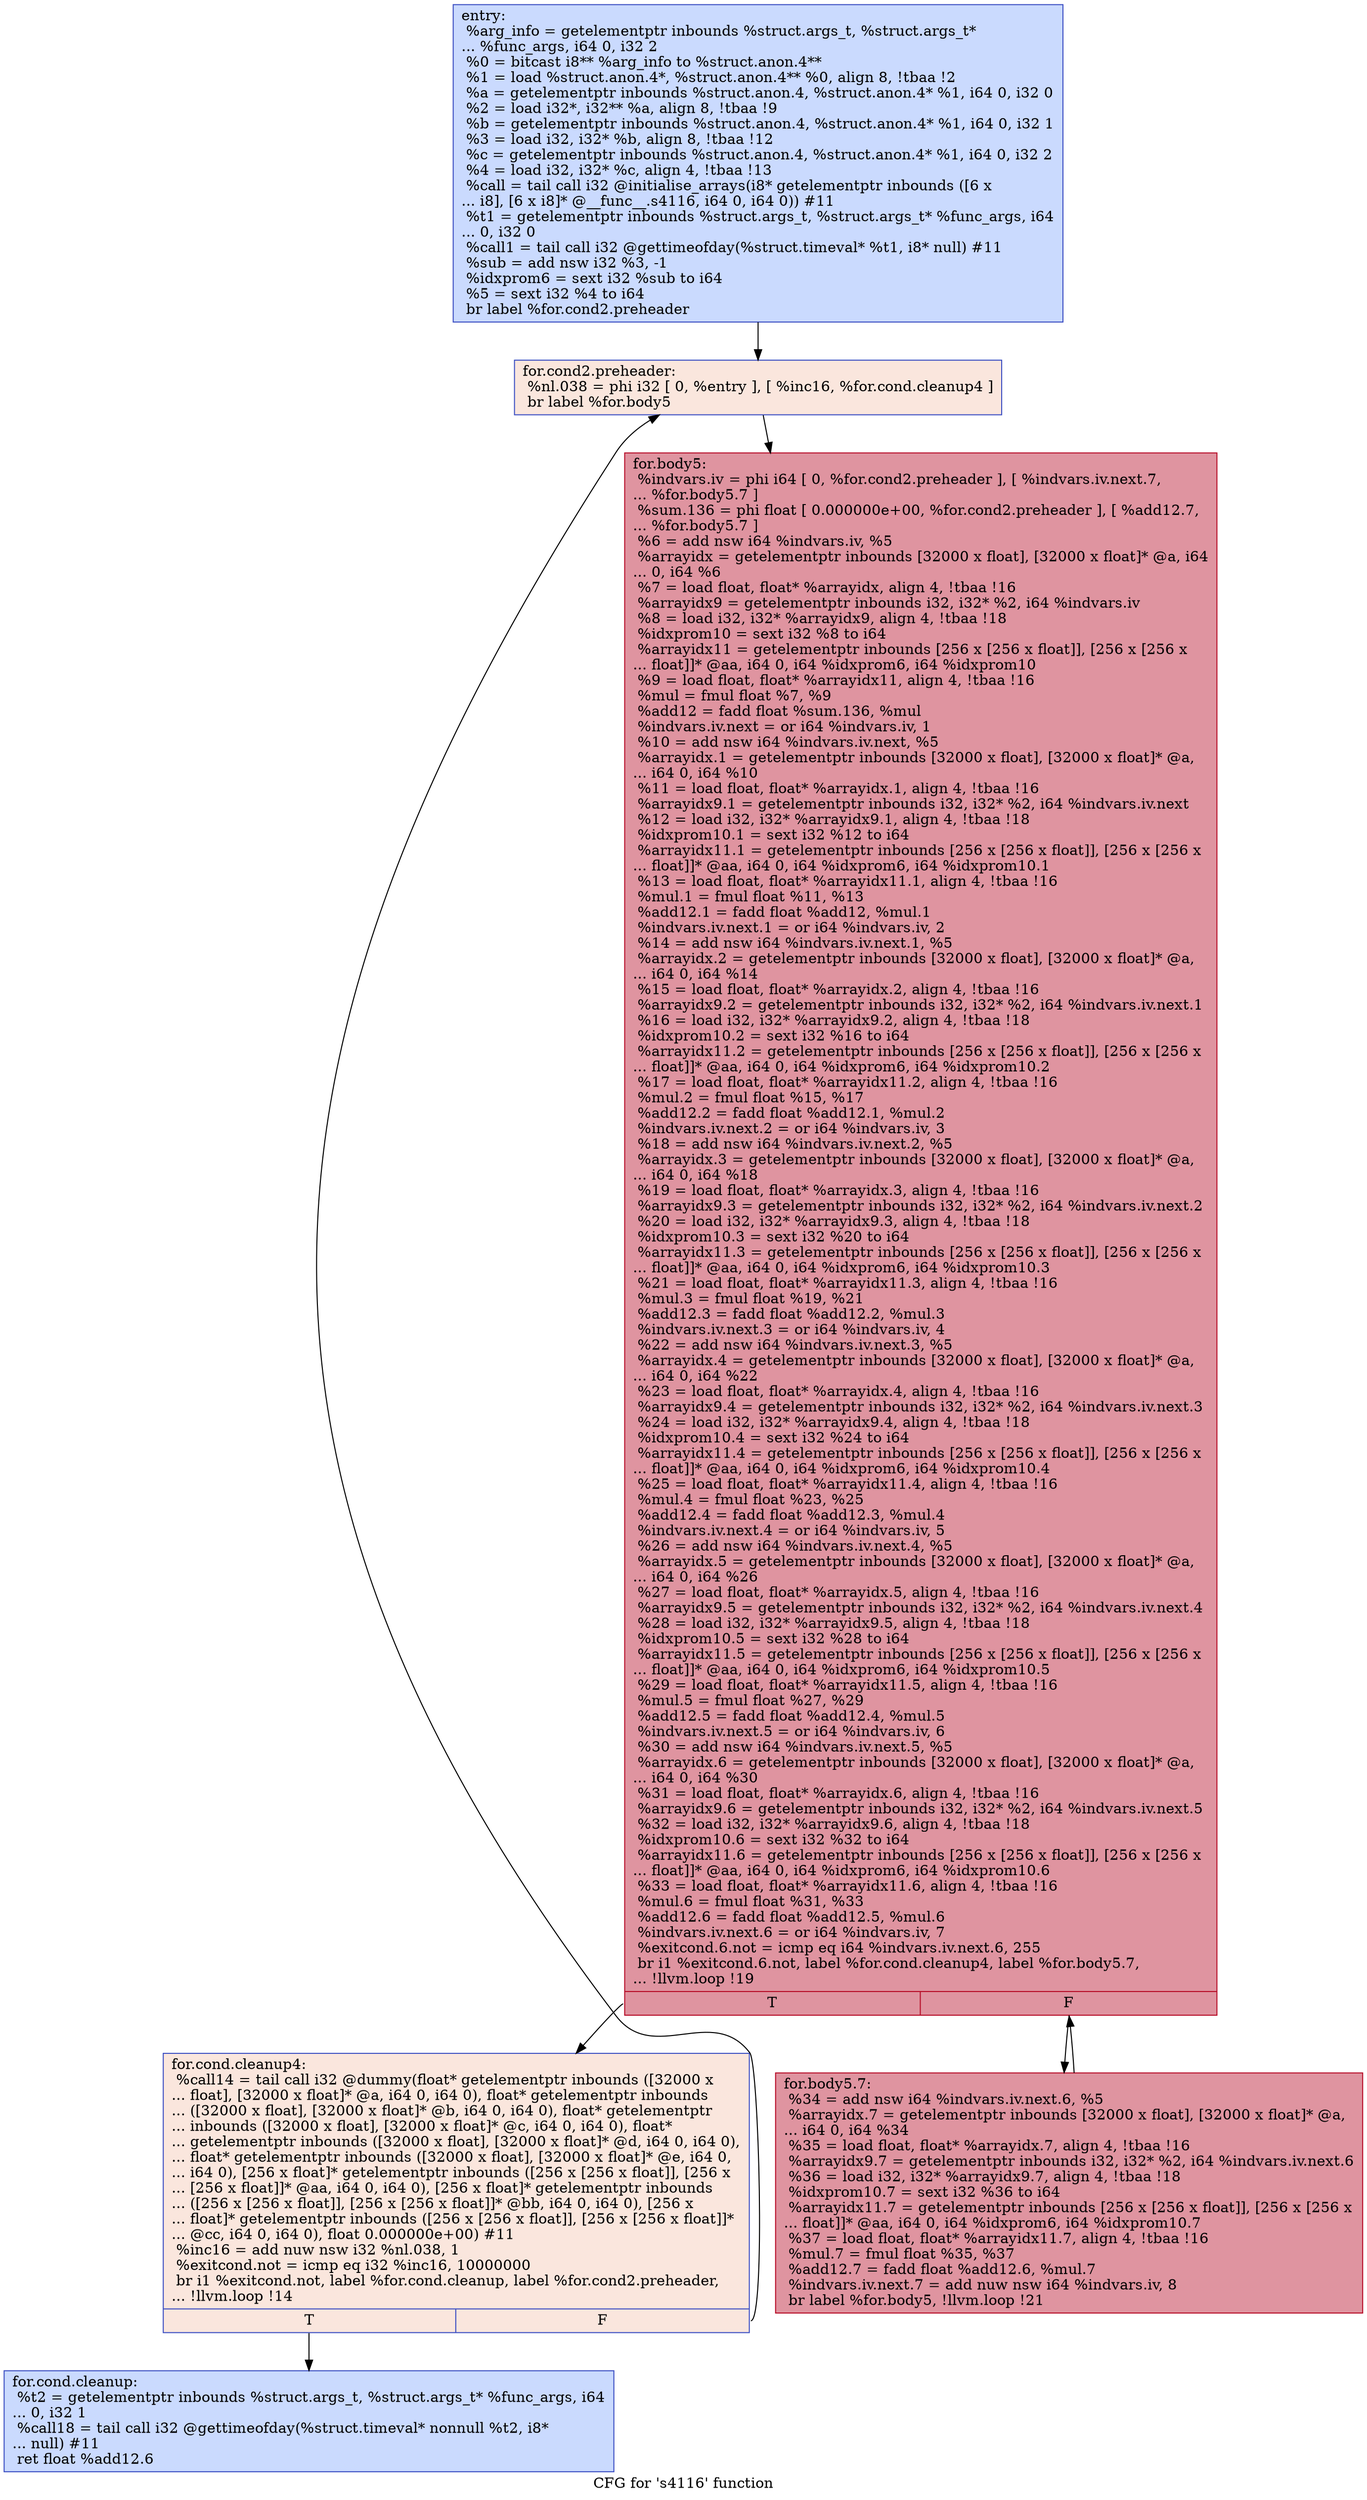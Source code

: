 digraph "CFG for 's4116' function" {
	label="CFG for 's4116' function";

	Node0x564c93cba060 [shape=record,color="#3d50c3ff", style=filled, fillcolor="#88abfd70",label="{entry:\l  %arg_info = getelementptr inbounds %struct.args_t, %struct.args_t*\l... %func_args, i64 0, i32 2\l  %0 = bitcast i8** %arg_info to %struct.anon.4**\l  %1 = load %struct.anon.4*, %struct.anon.4** %0, align 8, !tbaa !2\l  %a = getelementptr inbounds %struct.anon.4, %struct.anon.4* %1, i64 0, i32 0\l  %2 = load i32*, i32** %a, align 8, !tbaa !9\l  %b = getelementptr inbounds %struct.anon.4, %struct.anon.4* %1, i64 0, i32 1\l  %3 = load i32, i32* %b, align 8, !tbaa !12\l  %c = getelementptr inbounds %struct.anon.4, %struct.anon.4* %1, i64 0, i32 2\l  %4 = load i32, i32* %c, align 4, !tbaa !13\l  %call = tail call i32 @initialise_arrays(i8* getelementptr inbounds ([6 x\l... i8], [6 x i8]* @__func__.s4116, i64 0, i64 0)) #11\l  %t1 = getelementptr inbounds %struct.args_t, %struct.args_t* %func_args, i64\l... 0, i32 0\l  %call1 = tail call i32 @gettimeofday(%struct.timeval* %t1, i8* null) #11\l  %sub = add nsw i32 %3, -1\l  %idxprom6 = sext i32 %sub to i64\l  %5 = sext i32 %4 to i64\l  br label %for.cond2.preheader\l}"];
	Node0x564c93cba060 -> Node0x564c93cbb010;
	Node0x564c93cbb010 [shape=record,color="#3d50c3ff", style=filled, fillcolor="#f3c7b170",label="{for.cond2.preheader:                              \l  %nl.038 = phi i32 [ 0, %entry ], [ %inc16, %for.cond.cleanup4 ]\l  br label %for.body5\l}"];
	Node0x564c93cbb010 -> Node0x564c93cbb3c0;
	Node0x564c93cbb4e0 [shape=record,color="#3d50c3ff", style=filled, fillcolor="#88abfd70",label="{for.cond.cleanup:                                 \l  %t2 = getelementptr inbounds %struct.args_t, %struct.args_t* %func_args, i64\l... 0, i32 1\l  %call18 = tail call i32 @gettimeofday(%struct.timeval* nonnull %t2, i8*\l... null) #11\l  ret float %add12.6\l}"];
	Node0x564c93cbb180 [shape=record,color="#3d50c3ff", style=filled, fillcolor="#f3c7b170",label="{for.cond.cleanup4:                                \l  %call14 = tail call i32 @dummy(float* getelementptr inbounds ([32000 x\l... float], [32000 x float]* @a, i64 0, i64 0), float* getelementptr inbounds\l... ([32000 x float], [32000 x float]* @b, i64 0, i64 0), float* getelementptr\l... inbounds ([32000 x float], [32000 x float]* @c, i64 0, i64 0), float*\l... getelementptr inbounds ([32000 x float], [32000 x float]* @d, i64 0, i64 0),\l... float* getelementptr inbounds ([32000 x float], [32000 x float]* @e, i64 0,\l... i64 0), [256 x float]* getelementptr inbounds ([256 x [256 x float]], [256 x\l... [256 x float]]* @aa, i64 0, i64 0), [256 x float]* getelementptr inbounds\l... ([256 x [256 x float]], [256 x [256 x float]]* @bb, i64 0, i64 0), [256 x\l... float]* getelementptr inbounds ([256 x [256 x float]], [256 x [256 x float]]*\l... @cc, i64 0, i64 0), float 0.000000e+00) #11\l  %inc16 = add nuw nsw i32 %nl.038, 1\l  %exitcond.not = icmp eq i32 %inc16, 10000000\l  br i1 %exitcond.not, label %for.cond.cleanup, label %for.cond2.preheader,\l... !llvm.loop !14\l|{<s0>T|<s1>F}}"];
	Node0x564c93cbb180:s0 -> Node0x564c93cbb4e0;
	Node0x564c93cbb180:s1 -> Node0x564c93cbb010;
	Node0x564c93cbb3c0 [shape=record,color="#b70d28ff", style=filled, fillcolor="#b70d2870",label="{for.body5:                                        \l  %indvars.iv = phi i64 [ 0, %for.cond2.preheader ], [ %indvars.iv.next.7,\l... %for.body5.7 ]\l  %sum.136 = phi float [ 0.000000e+00, %for.cond2.preheader ], [ %add12.7,\l... %for.body5.7 ]\l  %6 = add nsw i64 %indvars.iv, %5\l  %arrayidx = getelementptr inbounds [32000 x float], [32000 x float]* @a, i64\l... 0, i64 %6\l  %7 = load float, float* %arrayidx, align 4, !tbaa !16\l  %arrayidx9 = getelementptr inbounds i32, i32* %2, i64 %indvars.iv\l  %8 = load i32, i32* %arrayidx9, align 4, !tbaa !18\l  %idxprom10 = sext i32 %8 to i64\l  %arrayidx11 = getelementptr inbounds [256 x [256 x float]], [256 x [256 x\l... float]]* @aa, i64 0, i64 %idxprom6, i64 %idxprom10\l  %9 = load float, float* %arrayidx11, align 4, !tbaa !16\l  %mul = fmul float %7, %9\l  %add12 = fadd float %sum.136, %mul\l  %indvars.iv.next = or i64 %indvars.iv, 1\l  %10 = add nsw i64 %indvars.iv.next, %5\l  %arrayidx.1 = getelementptr inbounds [32000 x float], [32000 x float]* @a,\l... i64 0, i64 %10\l  %11 = load float, float* %arrayidx.1, align 4, !tbaa !16\l  %arrayidx9.1 = getelementptr inbounds i32, i32* %2, i64 %indvars.iv.next\l  %12 = load i32, i32* %arrayidx9.1, align 4, !tbaa !18\l  %idxprom10.1 = sext i32 %12 to i64\l  %arrayidx11.1 = getelementptr inbounds [256 x [256 x float]], [256 x [256 x\l... float]]* @aa, i64 0, i64 %idxprom6, i64 %idxprom10.1\l  %13 = load float, float* %arrayidx11.1, align 4, !tbaa !16\l  %mul.1 = fmul float %11, %13\l  %add12.1 = fadd float %add12, %mul.1\l  %indvars.iv.next.1 = or i64 %indvars.iv, 2\l  %14 = add nsw i64 %indvars.iv.next.1, %5\l  %arrayidx.2 = getelementptr inbounds [32000 x float], [32000 x float]* @a,\l... i64 0, i64 %14\l  %15 = load float, float* %arrayidx.2, align 4, !tbaa !16\l  %arrayidx9.2 = getelementptr inbounds i32, i32* %2, i64 %indvars.iv.next.1\l  %16 = load i32, i32* %arrayidx9.2, align 4, !tbaa !18\l  %idxprom10.2 = sext i32 %16 to i64\l  %arrayidx11.2 = getelementptr inbounds [256 x [256 x float]], [256 x [256 x\l... float]]* @aa, i64 0, i64 %idxprom6, i64 %idxprom10.2\l  %17 = load float, float* %arrayidx11.2, align 4, !tbaa !16\l  %mul.2 = fmul float %15, %17\l  %add12.2 = fadd float %add12.1, %mul.2\l  %indvars.iv.next.2 = or i64 %indvars.iv, 3\l  %18 = add nsw i64 %indvars.iv.next.2, %5\l  %arrayidx.3 = getelementptr inbounds [32000 x float], [32000 x float]* @a,\l... i64 0, i64 %18\l  %19 = load float, float* %arrayidx.3, align 4, !tbaa !16\l  %arrayidx9.3 = getelementptr inbounds i32, i32* %2, i64 %indvars.iv.next.2\l  %20 = load i32, i32* %arrayidx9.3, align 4, !tbaa !18\l  %idxprom10.3 = sext i32 %20 to i64\l  %arrayidx11.3 = getelementptr inbounds [256 x [256 x float]], [256 x [256 x\l... float]]* @aa, i64 0, i64 %idxprom6, i64 %idxprom10.3\l  %21 = load float, float* %arrayidx11.3, align 4, !tbaa !16\l  %mul.3 = fmul float %19, %21\l  %add12.3 = fadd float %add12.2, %mul.3\l  %indvars.iv.next.3 = or i64 %indvars.iv, 4\l  %22 = add nsw i64 %indvars.iv.next.3, %5\l  %arrayidx.4 = getelementptr inbounds [32000 x float], [32000 x float]* @a,\l... i64 0, i64 %22\l  %23 = load float, float* %arrayidx.4, align 4, !tbaa !16\l  %arrayidx9.4 = getelementptr inbounds i32, i32* %2, i64 %indvars.iv.next.3\l  %24 = load i32, i32* %arrayidx9.4, align 4, !tbaa !18\l  %idxprom10.4 = sext i32 %24 to i64\l  %arrayidx11.4 = getelementptr inbounds [256 x [256 x float]], [256 x [256 x\l... float]]* @aa, i64 0, i64 %idxprom6, i64 %idxprom10.4\l  %25 = load float, float* %arrayidx11.4, align 4, !tbaa !16\l  %mul.4 = fmul float %23, %25\l  %add12.4 = fadd float %add12.3, %mul.4\l  %indvars.iv.next.4 = or i64 %indvars.iv, 5\l  %26 = add nsw i64 %indvars.iv.next.4, %5\l  %arrayidx.5 = getelementptr inbounds [32000 x float], [32000 x float]* @a,\l... i64 0, i64 %26\l  %27 = load float, float* %arrayidx.5, align 4, !tbaa !16\l  %arrayidx9.5 = getelementptr inbounds i32, i32* %2, i64 %indvars.iv.next.4\l  %28 = load i32, i32* %arrayidx9.5, align 4, !tbaa !18\l  %idxprom10.5 = sext i32 %28 to i64\l  %arrayidx11.5 = getelementptr inbounds [256 x [256 x float]], [256 x [256 x\l... float]]* @aa, i64 0, i64 %idxprom6, i64 %idxprom10.5\l  %29 = load float, float* %arrayidx11.5, align 4, !tbaa !16\l  %mul.5 = fmul float %27, %29\l  %add12.5 = fadd float %add12.4, %mul.5\l  %indvars.iv.next.5 = or i64 %indvars.iv, 6\l  %30 = add nsw i64 %indvars.iv.next.5, %5\l  %arrayidx.6 = getelementptr inbounds [32000 x float], [32000 x float]* @a,\l... i64 0, i64 %30\l  %31 = load float, float* %arrayidx.6, align 4, !tbaa !16\l  %arrayidx9.6 = getelementptr inbounds i32, i32* %2, i64 %indvars.iv.next.5\l  %32 = load i32, i32* %arrayidx9.6, align 4, !tbaa !18\l  %idxprom10.6 = sext i32 %32 to i64\l  %arrayidx11.6 = getelementptr inbounds [256 x [256 x float]], [256 x [256 x\l... float]]* @aa, i64 0, i64 %idxprom6, i64 %idxprom10.6\l  %33 = load float, float* %arrayidx11.6, align 4, !tbaa !16\l  %mul.6 = fmul float %31, %33\l  %add12.6 = fadd float %add12.5, %mul.6\l  %indvars.iv.next.6 = or i64 %indvars.iv, 7\l  %exitcond.6.not = icmp eq i64 %indvars.iv.next.6, 255\l  br i1 %exitcond.6.not, label %for.cond.cleanup4, label %for.body5.7,\l... !llvm.loop !19\l|{<s0>T|<s1>F}}"];
	Node0x564c93cbb3c0:s0 -> Node0x564c93cbb180;
	Node0x564c93cbb3c0:s1 -> Node0x564c93cbbcd0;
	Node0x564c93cbbcd0 [shape=record,color="#b70d28ff", style=filled, fillcolor="#b70d2870",label="{for.body5.7:                                      \l  %34 = add nsw i64 %indvars.iv.next.6, %5\l  %arrayidx.7 = getelementptr inbounds [32000 x float], [32000 x float]* @a,\l... i64 0, i64 %34\l  %35 = load float, float* %arrayidx.7, align 4, !tbaa !16\l  %arrayidx9.7 = getelementptr inbounds i32, i32* %2, i64 %indvars.iv.next.6\l  %36 = load i32, i32* %arrayidx9.7, align 4, !tbaa !18\l  %idxprom10.7 = sext i32 %36 to i64\l  %arrayidx11.7 = getelementptr inbounds [256 x [256 x float]], [256 x [256 x\l... float]]* @aa, i64 0, i64 %idxprom6, i64 %idxprom10.7\l  %37 = load float, float* %arrayidx11.7, align 4, !tbaa !16\l  %mul.7 = fmul float %35, %37\l  %add12.7 = fadd float %add12.6, %mul.7\l  %indvars.iv.next.7 = add nuw nsw i64 %indvars.iv, 8\l  br label %for.body5, !llvm.loop !21\l}"];
	Node0x564c93cbbcd0 -> Node0x564c93cbb3c0;
}
